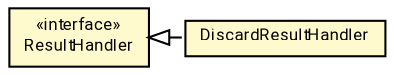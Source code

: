 #!/usr/local/bin/dot
#
# Class diagram 
# Generated by UMLGraph version R5_7_2-60-g0e99a6 (http://www.spinellis.gr/umlgraph/)
#

digraph G {
	graph [fontnames="svg"]
	edge [fontname="Roboto",fontsize=7,labelfontname="Roboto",labelfontsize=7,color="black"];
	node [fontname="Roboto",fontcolor="black",fontsize=8,shape=plaintext,margin=0,width=0,height=0];
	nodesep=0.15;
	ranksep=0.25;
	rankdir=LR;
	// de.lmu.ifi.dbs.elki.result.DiscardResultHandler
	c3343728 [label=<<table title="de.lmu.ifi.dbs.elki.result.DiscardResultHandler" border="0" cellborder="1" cellspacing="0" cellpadding="2" bgcolor="lemonChiffon" href="DiscardResultHandler.html" target="_parent">
		<tr><td><table border="0" cellspacing="0" cellpadding="1">
		<tr><td align="center" balign="center"> <font face="Roboto">DiscardResultHandler</font> </td></tr>
		</table></td></tr>
		</table>>, URL="DiscardResultHandler.html"];
	// de.lmu.ifi.dbs.elki.result.ResultHandler
	c3344729 [label=<<table title="de.lmu.ifi.dbs.elki.result.ResultHandler" border="0" cellborder="1" cellspacing="0" cellpadding="2" bgcolor="LemonChiffon" href="ResultHandler.html" target="_parent">
		<tr><td><table border="0" cellspacing="0" cellpadding="1">
		<tr><td align="center" balign="center"> &#171;interface&#187; </td></tr>
		<tr><td align="center" balign="center"> <font face="Roboto">ResultHandler</font> </td></tr>
		</table></td></tr>
		</table>>, URL="ResultHandler.html"];
	// de.lmu.ifi.dbs.elki.result.DiscardResultHandler implements de.lmu.ifi.dbs.elki.result.ResultHandler
	c3344729 -> c3343728 [arrowtail=empty,style=dashed,dir=back,weight=9];
}

